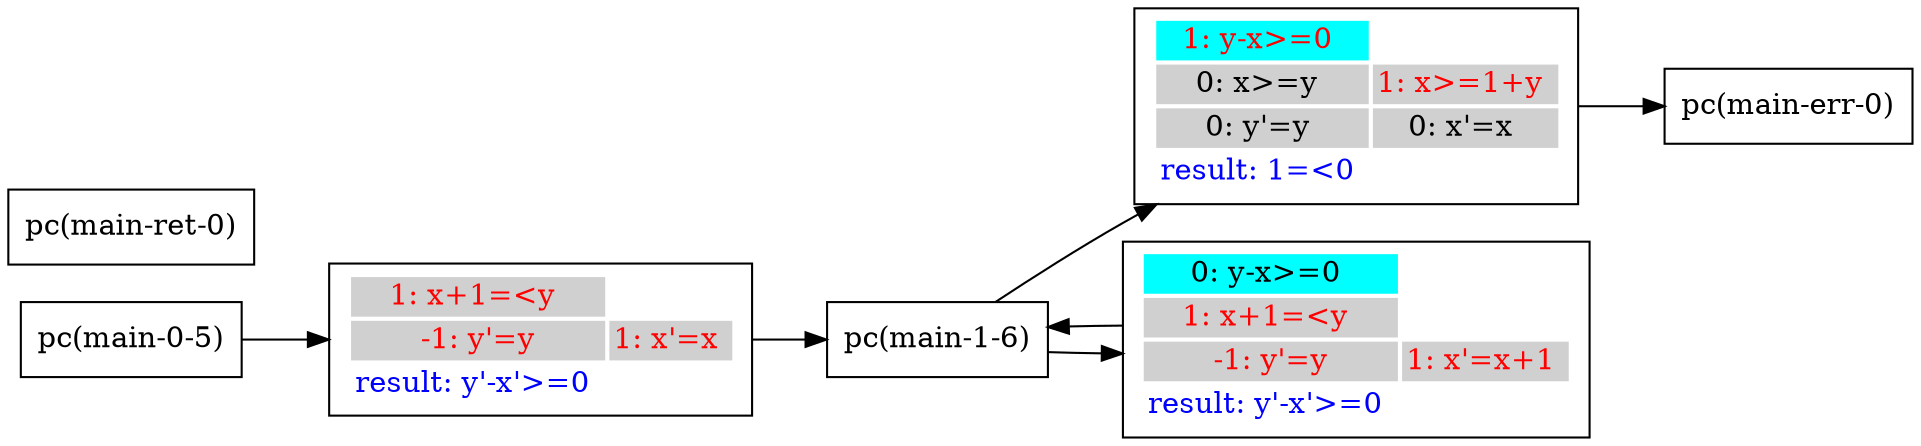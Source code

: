 digraph G {
 rankdir=LR 
 node [shape=box]
N1 [label="pc(main-0-5)"];
N3 [label="pc(main-1-6)"];
N5 [label="pc(main-err-0)"];
N7 [label="pc(main-ret-0)"];
N3 -> A1A0 ;
A1A0 -> N5 ;
A1A0 [ label=<<TABLE border="0"><TR><TD bgcolor = "#00FFFF"><FONT COLOR="red">1: y-x&#062;=0 </FONT></TD></TR><TR><TD bgcolor = "#D0D0D0"><FONT COLOR="black">0: x&#062;=y </FONT></TD><TD bgcolor = "#D0D0D0"><FONT COLOR="red">1: x&#062;=1+y </FONT></TD></TR><TR><TD bgcolor = "#D0D0D0"><FONT COLOR="black">0: y'=y </FONT></TD><TD bgcolor = "#D0D0D0"><FONT COLOR="black">0: x'=x </FONT></TD></TR><TR><TD bgcolor = "white"><FONT COLOR="blue">result: 1=&#060;0 </FONT></TD></TR></TABLE>>];
N3 -> A2A0 ;
A2A0 -> N3 ;
A2A0 [ label=<<TABLE border="0"><TR><TD bgcolor = "#00FFFF"><FONT COLOR="black">0: y-x&#062;=0 </FONT></TD></TR><TR><TD bgcolor = "#D0D0D0"><FONT COLOR="red">1: x+1=&#060;y </FONT></TD></TR><TR><TD bgcolor = "#D0D0D0"><FONT COLOR="red"> -1: y'=y </FONT></TD><TD bgcolor = "#D0D0D0"><FONT COLOR="red">1: x'=x+1 </FONT></TD></TR><TR><TD bgcolor = "white"><FONT COLOR="blue">result: y'-x'&#062;=0 </FONT></TD></TR></TABLE>>];
N1 -> A3A0 ;
A3A0 -> N3 ;
A3A0 [ label=<<TABLE border="0"><TR><TD bgcolor = "#D0D0D0"><FONT COLOR="red">1: x+1=&#060;y </FONT></TD></TR><TR><TD bgcolor = "#D0D0D0"><FONT COLOR="red"> -1: y'=y </FONT></TD><TD bgcolor = "#D0D0D0"><FONT COLOR="red">1: x'=x </FONT></TD></TR><TR><TD bgcolor = "white"><FONT COLOR="blue">result: y'-x'&#062;=0 </FONT></TD></TR></TABLE>>];
}
